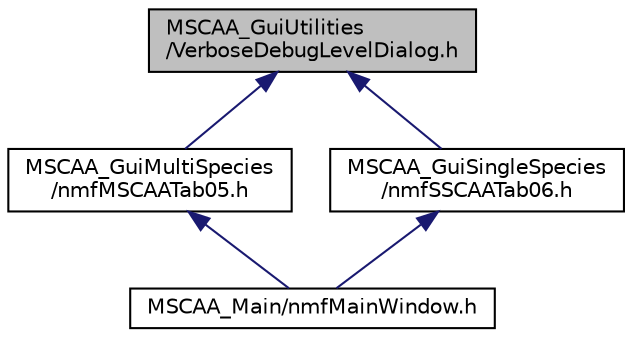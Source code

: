 digraph "MSCAA_GuiUtilities/VerboseDebugLevelDialog.h"
{
 // LATEX_PDF_SIZE
  edge [fontname="Helvetica",fontsize="10",labelfontname="Helvetica",labelfontsize="10"];
  node [fontname="Helvetica",fontsize="10",shape=record];
  Node1 [label="MSCAA_GuiUtilities\l/VerboseDebugLevelDialog.h",height=0.2,width=0.4,color="black", fillcolor="grey75", style="filled", fontcolor="black",tooltip="Creates the dialog asking the user to select the desired verbose debug level."];
  Node1 -> Node2 [dir="back",color="midnightblue",fontsize="10",style="solid",fontname="Helvetica"];
  Node2 [label="MSCAA_GuiMultiSpecies\l/nmfMSCAATab05.h",height=0.2,width=0.4,color="black", fillcolor="white", style="filled",URL="$nmf_m_s_c_a_a_tab05_8h.html",tooltip="This file contains the class definition for the GUI elements and functionality for the 5th tabbed MSC..."];
  Node2 -> Node3 [dir="back",color="midnightblue",fontsize="10",style="solid",fontname="Helvetica"];
  Node3 [label="MSCAA_Main/nmfMainWindow.h",height=0.2,width=0.4,color="black", fillcolor="white", style="filled",URL="$nmf_main_window_8h_source.html",tooltip=" "];
  Node1 -> Node4 [dir="back",color="midnightblue",fontsize="10",style="solid",fontname="Helvetica"];
  Node4 [label="MSCAA_GuiSingleSpecies\l/nmfSSCAATab06.h",height=0.2,width=0.4,color="black", fillcolor="white", style="filled",URL="$nmf_s_s_c_a_a_tab06_8h_source.html",tooltip=" "];
  Node4 -> Node3 [dir="back",color="midnightblue",fontsize="10",style="solid",fontname="Helvetica"];
}
